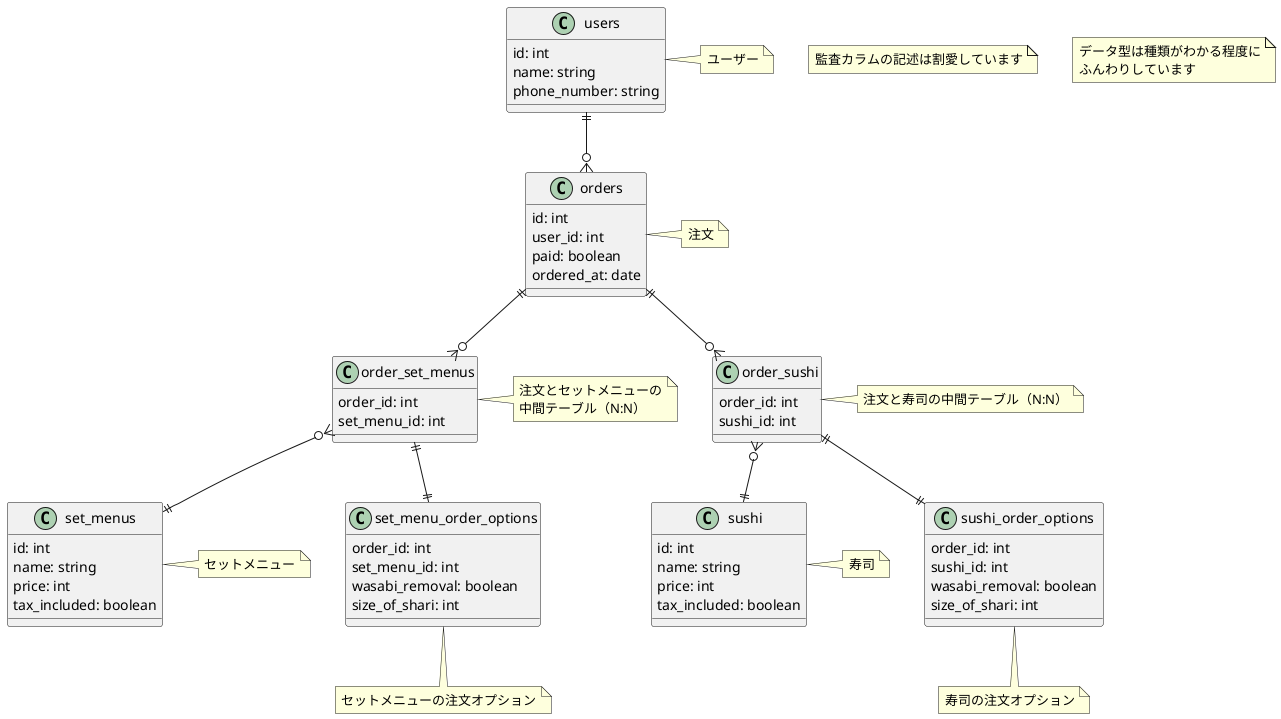 @startuml
'https://plantuml.com/class-diagram

note "監査カラムの記述は割愛しています" as n1
note "データ型は種類がわかる程度に\nふんわりしています" as n2

class users {
  id: int
  name: string
  phone_number: string
}
note right: ユーザー

class orders {
  id: int
  user_id: int
  paid: boolean
  ordered_at: date
}
note right: 注文

class order_set_menus {
  order_id: int
  set_menu_id: int
}
note right: 注文とセットメニューの\n中間テーブル（N:N）

class order_sushi {
  order_id: int
  sushi_id: int
}
note right: 注文と寿司の中間テーブル（N:N）

class set_menu_order_options {
  order_id: int
  set_menu_id: int
  wasabi_removal: boolean
  size_of_shari: int
}
note bottom: セットメニューの注文オプション

class sushi_order_options {
  order_id: int
  sushi_id: int
  wasabi_removal: boolean
  size_of_shari: int
}
note bottom: 寿司の注文オプション

class set_menus {
  id: int
  name: string
  price: int
  tax_included: boolean
}
note right: セットメニュー

class sushi {
  id: int
  name: string
  price: int
  tax_included: boolean
}
note right: 寿司

users ||--o{ orders
orders ||--o{ order_set_menus
orders ||--o{ order_sushi
order_set_menus }o--|| set_menus
order_sushi }o--|| sushi
order_set_menus ||--|| set_menu_order_options
order_sushi ||--|| sushi_order_options

@enduml